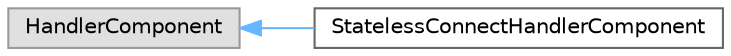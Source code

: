 digraph "Graphical Class Hierarchy"
{
 // INTERACTIVE_SVG=YES
 // LATEX_PDF_SIZE
  bgcolor="transparent";
  edge [fontname=Helvetica,fontsize=10,labelfontname=Helvetica,labelfontsize=10];
  node [fontname=Helvetica,fontsize=10,shape=box,height=0.2,width=0.4];
  rankdir="LR";
  Node0 [id="Node000000",label="HandlerComponent",height=0.2,width=0.4,color="grey60", fillcolor="#E0E0E0", style="filled",tooltip=" "];
  Node0 -> Node1 [id="edge5242_Node000000_Node000001",dir="back",color="steelblue1",style="solid",tooltip=" "];
  Node1 [id="Node000001",label="StatelessConnectHandlerComponent",height=0.2,width=0.4,color="grey40", fillcolor="white", style="filled",URL="$d6/db3/classStatelessConnectHandlerComponent.html",tooltip="PacketHandler component for implementing a stateless (non-memory-consuming) connection handshake."];
}
